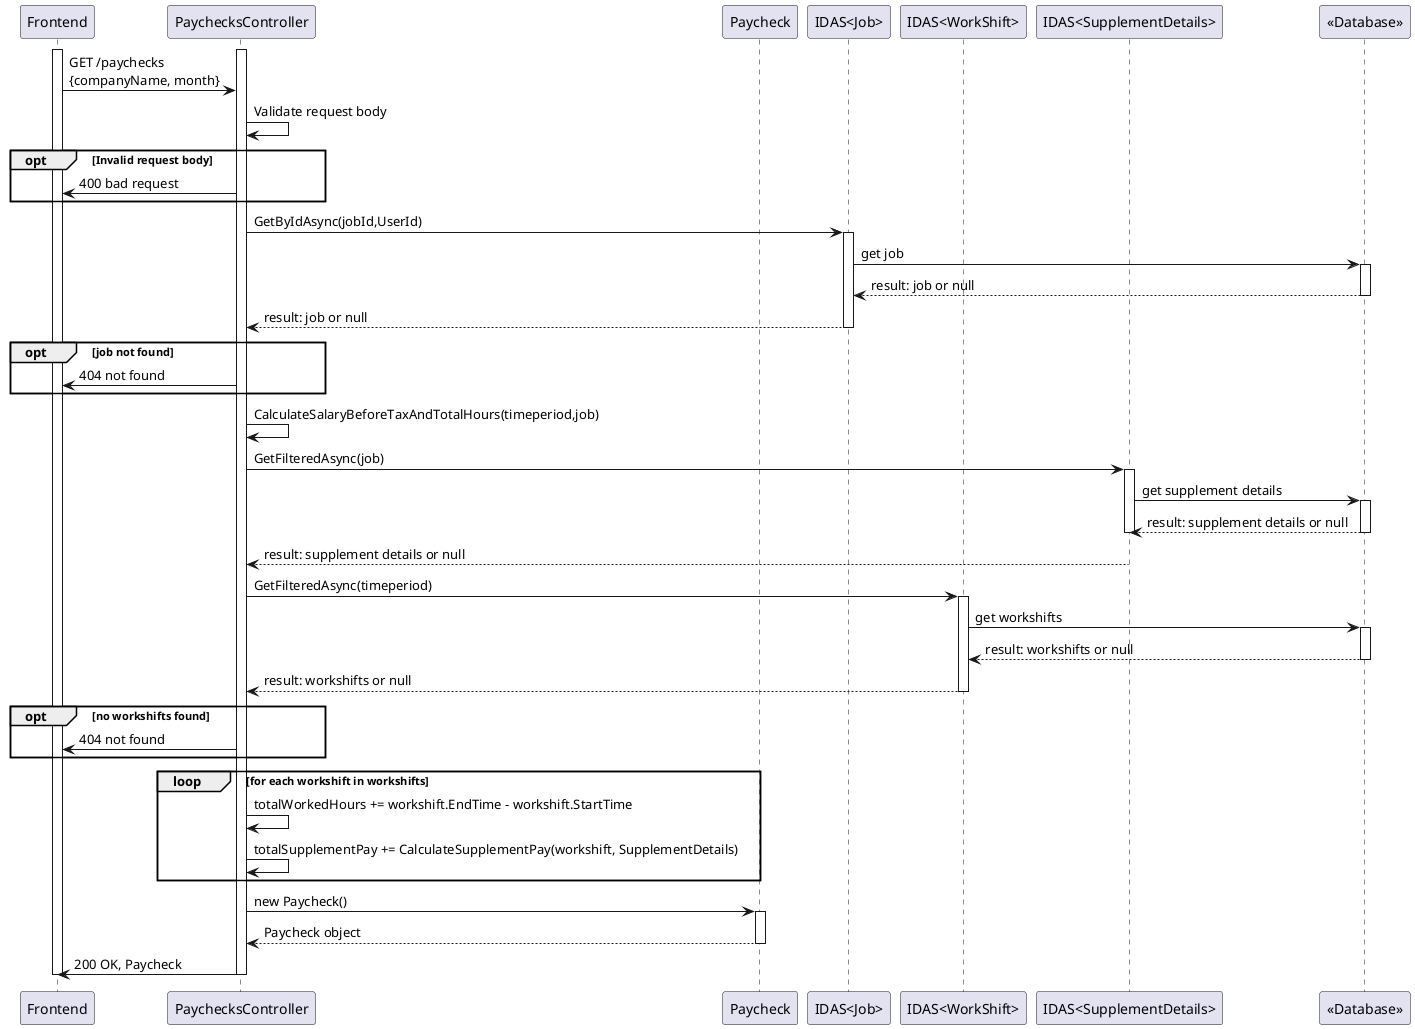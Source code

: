 

@startuml

participant "Frontend" as Frontend 
participant "PaychecksController" as PaychecksController
participant "Paycheck" as Paycheck
participant "IDAS<Job>" as Job
participant "IDAS<WorkShift>" as WorkShift
participant "IDAS<SupplementDetails>" as SupplementDetails
participant "<<Database>>" as Database

activate Frontend
activate PaychecksController
Frontend -> PaychecksController: GET /paychecks\n{companyName, month}
PaychecksController -> PaychecksController: Validate request body
opt Invalid request body
PaychecksController -> Frontend: 400 bad request 
end

PaychecksController -> Job: GetByIdAsync(jobId,UserId)
activate Job
Job -> Database: get job
activate Database
Database --> Job: result: job or null
deactivate Database
Job --> PaychecksController: result: job or null
deactivate Job
opt job not found
PaychecksController -> Frontend: 404 not found
end

PaychecksController -> PaychecksController: CalculateSalaryBeforeTaxAndTotalHours(timeperiod,job)

PaychecksController -> SupplementDetails: GetFilteredAsync(job)
activate SupplementDetails
SupplementDetails -> Database: get supplement details
activate Database
Database --> SupplementDetails: result: supplement details or null
deactivate Database
deactivate SupplementDetails
SupplementDetails --> PaychecksController: result: supplement details or null
PaychecksController -> WorkShift: GetFilteredAsync(timeperiod)
activate WorkShift

WorkShift -> Database: get workshifts
activate Database
Database --> WorkShift: result: workshifts or null
deactivate Database
PaychecksController <-- WorkShift: result: workshifts or null
deactivate WorkShift
opt no workshifts found
PaychecksController -> Frontend: 404 not found

end
loop for each workshift in workshifts
PaychecksController -> PaychecksController: totalWorkedHours += workshift.EndTime - workshift.StartTime

PaychecksController -> PaychecksController: totalSupplementPay += CalculateSupplementPay(workshift, SupplementDetails)
end

PaychecksController -> Paycheck: new Paycheck()
activate Paycheck
Paycheck --> PaychecksController: Paycheck object
deactivate Paycheck
PaychecksController -> Frontend: 200 OK, Paycheck
deactivate PaychecksController
deactivate Frontend
@enduml